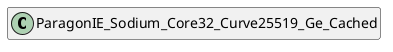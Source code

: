 @startuml
set namespaceSeparator \\
hide members
hide << alias >> circle

class ParagonIE_Sodium_Core32_Curve25519_Ge_Cached
@enduml
